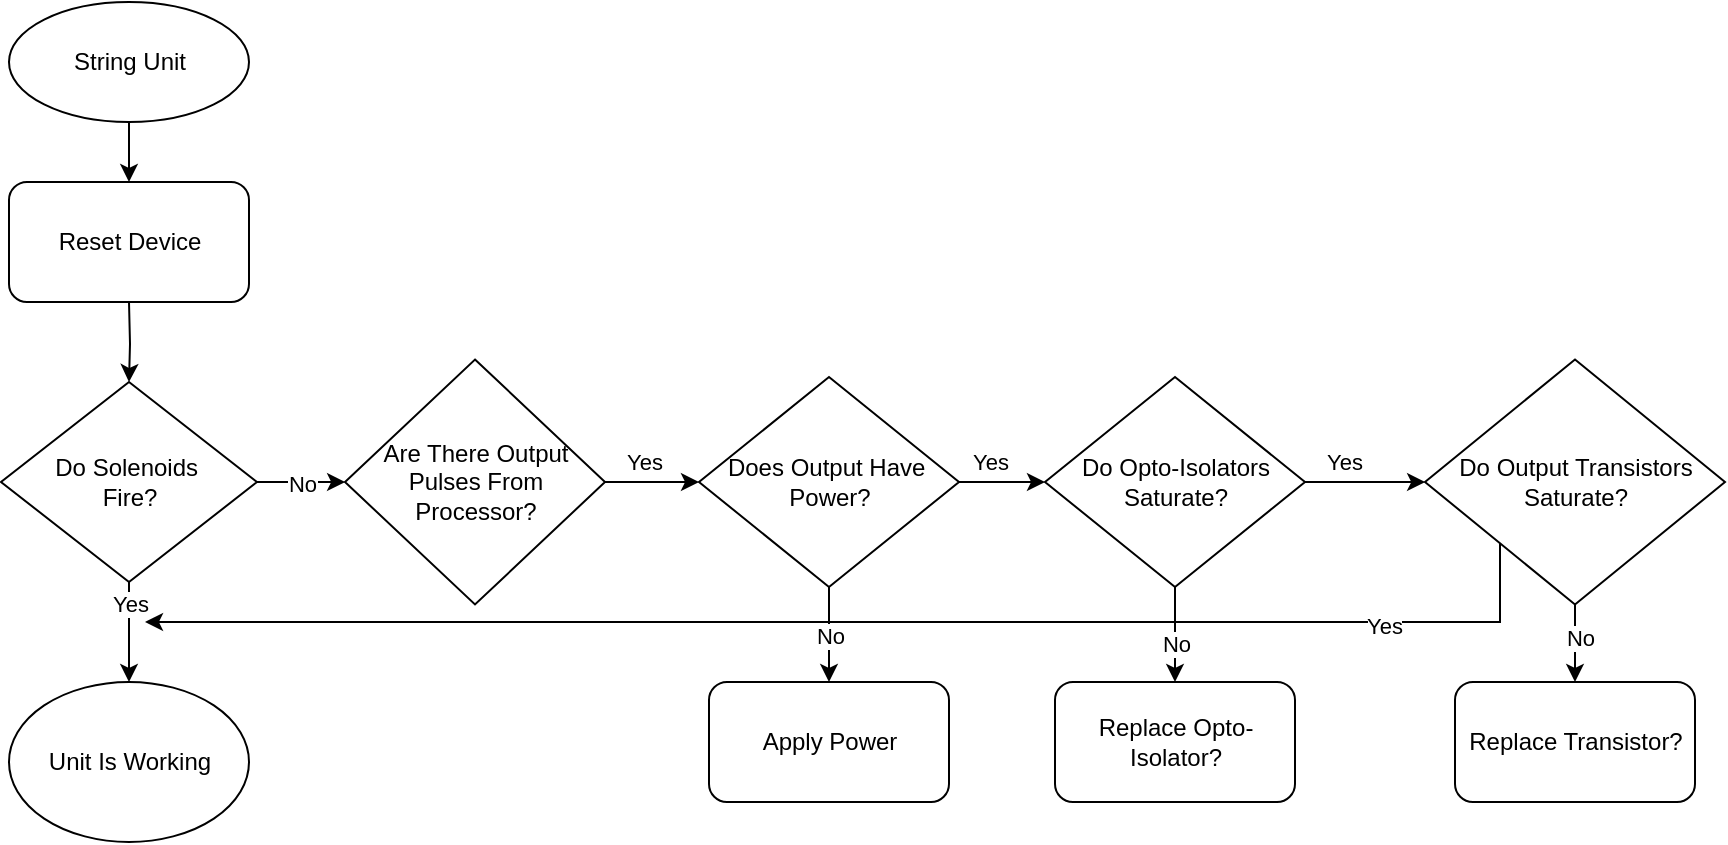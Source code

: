 <mxfile version="24.7.17">
  <diagram id="C5RBs43oDa-KdzZeNtuy" name="Page-1">
    <mxGraphModel dx="779" dy="756" grid="1" gridSize="10" guides="1" tooltips="1" connect="1" arrows="1" fold="1" page="1" pageScale="1" pageWidth="827" pageHeight="1169" math="0" shadow="0">
      <root>
        <mxCell id="WIyWlLk6GJQsqaUBKTNV-0" />
        <mxCell id="WIyWlLk6GJQsqaUBKTNV-1" parent="WIyWlLk6GJQsqaUBKTNV-0" />
        <mxCell id="eDxjZxHRRdhhKlU3jCEt-2" value="" style="edgeStyle=orthogonalEdgeStyle;rounded=0;orthogonalLoop=1;jettySize=auto;html=1;" edge="1" parent="WIyWlLk6GJQsqaUBKTNV-1" source="eDxjZxHRRdhhKlU3jCEt-0" target="eDxjZxHRRdhhKlU3jCEt-1">
          <mxGeometry relative="1" as="geometry" />
        </mxCell>
        <mxCell id="eDxjZxHRRdhhKlU3jCEt-0" value="String Unit" style="ellipse;whiteSpace=wrap;html=1;" vertex="1" parent="WIyWlLk6GJQsqaUBKTNV-1">
          <mxGeometry x="265.5" y="80" width="120" height="60" as="geometry" />
        </mxCell>
        <mxCell id="eDxjZxHRRdhhKlU3jCEt-1" value="Reset Device" style="rounded=1;whiteSpace=wrap;html=1;" vertex="1" parent="WIyWlLk6GJQsqaUBKTNV-1">
          <mxGeometry x="265.5" y="170" width="120" height="60" as="geometry" />
        </mxCell>
        <mxCell id="eDxjZxHRRdhhKlU3jCEt-4" value="" style="edgeStyle=orthogonalEdgeStyle;rounded=0;orthogonalLoop=1;jettySize=auto;html=1;" edge="1" parent="WIyWlLk6GJQsqaUBKTNV-1" target="eDxjZxHRRdhhKlU3jCEt-9">
          <mxGeometry relative="1" as="geometry">
            <mxPoint x="325.5" y="230" as="sourcePoint" />
          </mxGeometry>
        </mxCell>
        <mxCell id="eDxjZxHRRdhhKlU3jCEt-5" value="" style="edgeStyle=orthogonalEdgeStyle;rounded=0;orthogonalLoop=1;jettySize=auto;html=1;" edge="1" parent="WIyWlLk6GJQsqaUBKTNV-1" source="eDxjZxHRRdhhKlU3jCEt-9" target="eDxjZxHRRdhhKlU3jCEt-15">
          <mxGeometry relative="1" as="geometry" />
        </mxCell>
        <mxCell id="eDxjZxHRRdhhKlU3jCEt-6" value="No" style="edgeLabel;html=1;align=center;verticalAlign=middle;resizable=0;points=[];" vertex="1" connectable="0" parent="eDxjZxHRRdhhKlU3jCEt-5">
          <mxGeometry y="-1" relative="1" as="geometry">
            <mxPoint as="offset" />
          </mxGeometry>
        </mxCell>
        <mxCell id="eDxjZxHRRdhhKlU3jCEt-7" value="" style="edgeStyle=orthogonalEdgeStyle;rounded=0;orthogonalLoop=1;jettySize=auto;html=1;" edge="1" parent="WIyWlLk6GJQsqaUBKTNV-1" source="eDxjZxHRRdhhKlU3jCEt-9">
          <mxGeometry relative="1" as="geometry">
            <mxPoint x="325.5" y="420" as="targetPoint" />
          </mxGeometry>
        </mxCell>
        <mxCell id="eDxjZxHRRdhhKlU3jCEt-8" value="Yes" style="edgeLabel;html=1;align=center;verticalAlign=middle;resizable=0;points=[];" vertex="1" connectable="0" parent="eDxjZxHRRdhhKlU3jCEt-7">
          <mxGeometry x="-0.24" y="-3" relative="1" as="geometry">
            <mxPoint x="3" y="-8" as="offset" />
          </mxGeometry>
        </mxCell>
        <mxCell id="eDxjZxHRRdhhKlU3jCEt-9" value="Do Solenoids&amp;nbsp;&lt;div&gt;Fire?&lt;/div&gt;" style="rhombus;whiteSpace=wrap;html=1;" vertex="1" parent="WIyWlLk6GJQsqaUBKTNV-1">
          <mxGeometry x="261.5" y="270" width="128" height="100" as="geometry" />
        </mxCell>
        <mxCell id="eDxjZxHRRdhhKlU3jCEt-13" value="" style="edgeStyle=orthogonalEdgeStyle;rounded=0;orthogonalLoop=1;jettySize=auto;html=1;" edge="1" parent="WIyWlLk6GJQsqaUBKTNV-1" source="eDxjZxHRRdhhKlU3jCEt-15" target="eDxjZxHRRdhhKlU3jCEt-20">
          <mxGeometry relative="1" as="geometry" />
        </mxCell>
        <mxCell id="eDxjZxHRRdhhKlU3jCEt-14" value="Yes" style="edgeLabel;html=1;align=center;verticalAlign=middle;resizable=0;points=[];" vertex="1" connectable="0" parent="eDxjZxHRRdhhKlU3jCEt-13">
          <mxGeometry x="-0.191" y="-1" relative="1" as="geometry">
            <mxPoint y="-11" as="offset" />
          </mxGeometry>
        </mxCell>
        <mxCell id="eDxjZxHRRdhhKlU3jCEt-15" value="Are There Output&lt;div&gt;Pulses From Processor?&lt;/div&gt;" style="rhombus;whiteSpace=wrap;html=1;" vertex="1" parent="WIyWlLk6GJQsqaUBKTNV-1">
          <mxGeometry x="433.5" y="258.75" width="130" height="122.5" as="geometry" />
        </mxCell>
        <mxCell id="eDxjZxHRRdhhKlU3jCEt-16" value="" style="edgeStyle=orthogonalEdgeStyle;rounded=0;orthogonalLoop=1;jettySize=auto;html=1;" edge="1" parent="WIyWlLk6GJQsqaUBKTNV-1" source="eDxjZxHRRdhhKlU3jCEt-20" target="eDxjZxHRRdhhKlU3jCEt-21">
          <mxGeometry relative="1" as="geometry" />
        </mxCell>
        <mxCell id="eDxjZxHRRdhhKlU3jCEt-17" value="No" style="edgeLabel;html=1;align=center;verticalAlign=middle;resizable=0;points=[];" vertex="1" connectable="0" parent="eDxjZxHRRdhhKlU3jCEt-16">
          <mxGeometry x="0.032" relative="1" as="geometry">
            <mxPoint as="offset" />
          </mxGeometry>
        </mxCell>
        <mxCell id="eDxjZxHRRdhhKlU3jCEt-18" value="" style="edgeStyle=orthogonalEdgeStyle;rounded=0;orthogonalLoop=1;jettySize=auto;html=1;" edge="1" parent="WIyWlLk6GJQsqaUBKTNV-1" source="eDxjZxHRRdhhKlU3jCEt-20" target="eDxjZxHRRdhhKlU3jCEt-26">
          <mxGeometry relative="1" as="geometry" />
        </mxCell>
        <mxCell id="eDxjZxHRRdhhKlU3jCEt-19" value="Yes" style="edgeLabel;html=1;align=center;verticalAlign=middle;resizable=0;points=[];" vertex="1" connectable="0" parent="eDxjZxHRRdhhKlU3jCEt-18">
          <mxGeometry x="-0.302" y="-2" relative="1" as="geometry">
            <mxPoint y="-12" as="offset" />
          </mxGeometry>
        </mxCell>
        <mxCell id="eDxjZxHRRdhhKlU3jCEt-20" value="Does Output Have&amp;nbsp;&lt;div&gt;Power?&lt;/div&gt;" style="rhombus;whiteSpace=wrap;html=1;" vertex="1" parent="WIyWlLk6GJQsqaUBKTNV-1">
          <mxGeometry x="610.5" y="267.5" width="130" height="105" as="geometry" />
        </mxCell>
        <mxCell id="eDxjZxHRRdhhKlU3jCEt-21" value="Apply Power" style="rounded=1;whiteSpace=wrap;html=1;" vertex="1" parent="WIyWlLk6GJQsqaUBKTNV-1">
          <mxGeometry x="615.5" y="420" width="120" height="60" as="geometry" />
        </mxCell>
        <mxCell id="eDxjZxHRRdhhKlU3jCEt-22" value="" style="edgeStyle=orthogonalEdgeStyle;rounded=0;orthogonalLoop=1;jettySize=auto;html=1;" edge="1" parent="WIyWlLk6GJQsqaUBKTNV-1" source="eDxjZxHRRdhhKlU3jCEt-26" target="eDxjZxHRRdhhKlU3jCEt-27">
          <mxGeometry relative="1" as="geometry" />
        </mxCell>
        <mxCell id="eDxjZxHRRdhhKlU3jCEt-23" value="No" style="edgeLabel;html=1;align=center;verticalAlign=middle;resizable=0;points=[];" vertex="1" connectable="0" parent="eDxjZxHRRdhhKlU3jCEt-22">
          <mxGeometry x="-0.221" y="-1" relative="1" as="geometry">
            <mxPoint x="1" y="10" as="offset" />
          </mxGeometry>
        </mxCell>
        <mxCell id="eDxjZxHRRdhhKlU3jCEt-24" value="" style="edgeStyle=orthogonalEdgeStyle;rounded=0;orthogonalLoop=1;jettySize=auto;html=1;" edge="1" parent="WIyWlLk6GJQsqaUBKTNV-1" source="eDxjZxHRRdhhKlU3jCEt-26" target="eDxjZxHRRdhhKlU3jCEt-32">
          <mxGeometry relative="1" as="geometry" />
        </mxCell>
        <mxCell id="eDxjZxHRRdhhKlU3jCEt-25" value="Yes" style="edgeLabel;html=1;align=center;verticalAlign=middle;resizable=0;points=[];" vertex="1" connectable="0" parent="eDxjZxHRRdhhKlU3jCEt-24">
          <mxGeometry x="-0.369" y="2" relative="1" as="geometry">
            <mxPoint y="-8" as="offset" />
          </mxGeometry>
        </mxCell>
        <mxCell id="eDxjZxHRRdhhKlU3jCEt-26" value="Do Opto-Isolators&lt;div&gt;Saturate?&lt;/div&gt;" style="rhombus;whiteSpace=wrap;html=1;" vertex="1" parent="WIyWlLk6GJQsqaUBKTNV-1">
          <mxGeometry x="783.5" y="267.5" width="130" height="105" as="geometry" />
        </mxCell>
        <mxCell id="eDxjZxHRRdhhKlU3jCEt-27" value="Replace Opto-Isolator?" style="rounded=1;whiteSpace=wrap;html=1;" vertex="1" parent="WIyWlLk6GJQsqaUBKTNV-1">
          <mxGeometry x="788.5" y="420" width="120" height="60" as="geometry" />
        </mxCell>
        <mxCell id="eDxjZxHRRdhhKlU3jCEt-28" value="" style="edgeStyle=orthogonalEdgeStyle;rounded=0;orthogonalLoop=1;jettySize=auto;html=1;" edge="1" parent="WIyWlLk6GJQsqaUBKTNV-1" source="eDxjZxHRRdhhKlU3jCEt-32" target="eDxjZxHRRdhhKlU3jCEt-33">
          <mxGeometry relative="1" as="geometry" />
        </mxCell>
        <mxCell id="eDxjZxHRRdhhKlU3jCEt-29" value="No" style="edgeLabel;html=1;align=center;verticalAlign=middle;resizable=0;points=[];" vertex="1" connectable="0" parent="eDxjZxHRRdhhKlU3jCEt-28">
          <mxGeometry x="-0.19" y="2" relative="1" as="geometry">
            <mxPoint as="offset" />
          </mxGeometry>
        </mxCell>
        <mxCell id="eDxjZxHRRdhhKlU3jCEt-30" style="edgeStyle=orthogonalEdgeStyle;rounded=0;orthogonalLoop=1;jettySize=auto;html=1;exitX=0;exitY=1;exitDx=0;exitDy=0;" edge="1" parent="WIyWlLk6GJQsqaUBKTNV-1" source="eDxjZxHRRdhhKlU3jCEt-32">
          <mxGeometry relative="1" as="geometry">
            <mxPoint x="333.5" y="390" as="targetPoint" />
            <Array as="points">
              <mxPoint x="1011.5" y="390" />
            </Array>
          </mxGeometry>
        </mxCell>
        <mxCell id="eDxjZxHRRdhhKlU3jCEt-31" value="Yes" style="edgeLabel;html=1;align=center;verticalAlign=middle;resizable=0;points=[];" vertex="1" connectable="0" parent="eDxjZxHRRdhhKlU3jCEt-30">
          <mxGeometry x="-0.726" y="2" relative="1" as="geometry">
            <mxPoint as="offset" />
          </mxGeometry>
        </mxCell>
        <mxCell id="eDxjZxHRRdhhKlU3jCEt-32" value="Do Output Transistors&lt;div&gt;Saturate?&lt;/div&gt;" style="rhombus;whiteSpace=wrap;html=1;" vertex="1" parent="WIyWlLk6GJQsqaUBKTNV-1">
          <mxGeometry x="973.5" y="258.75" width="150" height="122.5" as="geometry" />
        </mxCell>
        <mxCell id="eDxjZxHRRdhhKlU3jCEt-33" value="Replace Transistor?" style="rounded=1;whiteSpace=wrap;html=1;" vertex="1" parent="WIyWlLk6GJQsqaUBKTNV-1">
          <mxGeometry x="988.5" y="420" width="120" height="60" as="geometry" />
        </mxCell>
        <mxCell id="eDxjZxHRRdhhKlU3jCEt-35" value="Unit Is Working" style="ellipse;whiteSpace=wrap;html=1;" vertex="1" parent="WIyWlLk6GJQsqaUBKTNV-1">
          <mxGeometry x="265.5" y="420" width="120" height="80" as="geometry" />
        </mxCell>
      </root>
    </mxGraphModel>
  </diagram>
</mxfile>
